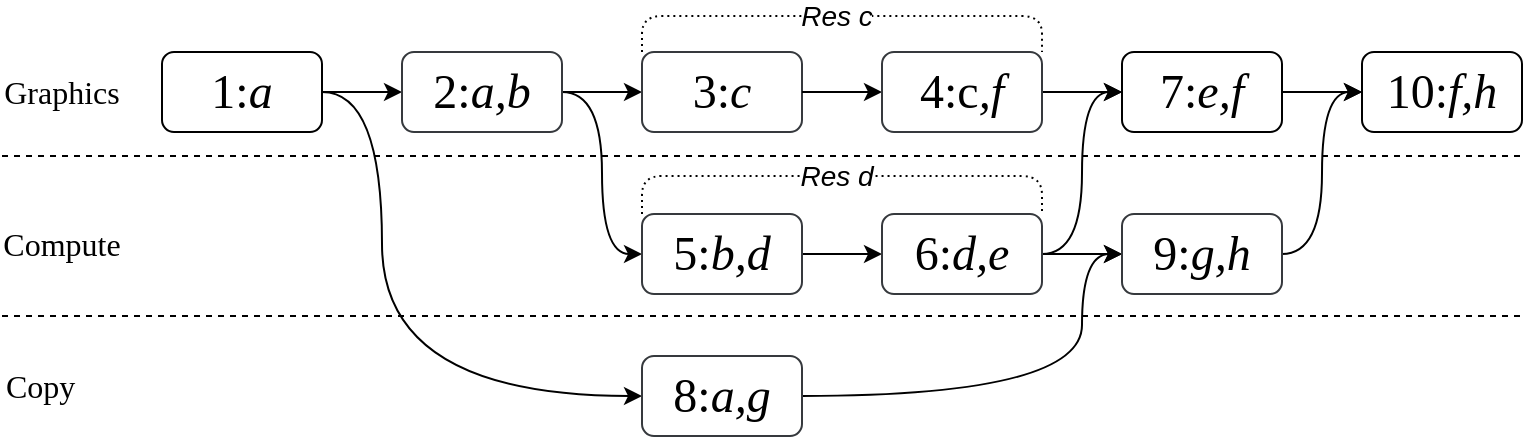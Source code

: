 <mxfile version="23.0.2" type="github">
  <diagram name="第 1 页" id="9Wy57vLdWNZvY6cCVtTI">
    <mxGraphModel dx="2313" dy="1239" grid="1" gridSize="10" guides="1" tooltips="1" connect="1" arrows="1" fold="1" page="1" pageScale="1" pageWidth="1169" pageHeight="827" math="0" shadow="0">
      <root>
        <mxCell id="0" />
        <mxCell id="1" parent="0" />
        <mxCell id="MBymmYlp3hh2KS27ztZ8-3" value="" style="edgeStyle=orthogonalEdgeStyle;rounded=0;orthogonalLoop=1;jettySize=auto;html=1;" parent="1" source="MBymmYlp3hh2KS27ztZ8-1" target="MBymmYlp3hh2KS27ztZ8-2" edge="1">
          <mxGeometry relative="1" as="geometry" />
        </mxCell>
        <mxCell id="DpXXeaBQsNB4bXTWsUOd-4" style="edgeStyle=orthogonalEdgeStyle;rounded=0;orthogonalLoop=1;jettySize=auto;html=1;exitX=1;exitY=0.5;exitDx=0;exitDy=0;entryX=0;entryY=0.5;entryDx=0;entryDy=0;curved=1;" edge="1" parent="1" source="MBymmYlp3hh2KS27ztZ8-1" target="e2LnPuanKAm1eNY4E1Dq-3">
          <mxGeometry relative="1" as="geometry">
            <Array as="points">
              <mxPoint x="310" y="188" />
              <mxPoint x="310" y="340" />
            </Array>
          </mxGeometry>
        </mxCell>
        <mxCell id="MBymmYlp3hh2KS27ztZ8-1" value="1:&lt;i&gt;a&lt;/i&gt;" style="rounded=1;whiteSpace=wrap;html=1;fontFamily=Times New Roman;fontSize=24;" parent="1" vertex="1">
          <mxGeometry x="200" y="168" width="80" height="40" as="geometry" />
        </mxCell>
        <mxCell id="MBymmYlp3hh2KS27ztZ8-5" value="" style="edgeStyle=orthogonalEdgeStyle;rounded=0;orthogonalLoop=1;jettySize=auto;html=1;" parent="1" source="MBymmYlp3hh2KS27ztZ8-2" target="MBymmYlp3hh2KS27ztZ8-4" edge="1">
          <mxGeometry relative="1" as="geometry" />
        </mxCell>
        <mxCell id="emL9zqz9t0unkgB7RnMO-1" style="edgeStyle=orthogonalEdgeStyle;rounded=0;orthogonalLoop=1;jettySize=auto;html=1;exitX=1;exitY=0.5;exitDx=0;exitDy=0;entryX=0;entryY=0.5;entryDx=0;entryDy=0;curved=1;" parent="1" source="MBymmYlp3hh2KS27ztZ8-2" target="MBymmYlp3hh2KS27ztZ8-8" edge="1">
          <mxGeometry relative="1" as="geometry" />
        </mxCell>
        <mxCell id="MBymmYlp3hh2KS27ztZ8-2" value="2:&lt;i&gt;a,b&lt;/i&gt;" style="rounded=1;whiteSpace=wrap;html=1;fontFamily=Times New Roman;fontSize=24;labelBackgroundColor=none;fillColor=none;strokeColor=#36393d;" parent="1" vertex="1">
          <mxGeometry x="320" y="168" width="80" height="40" as="geometry" />
        </mxCell>
        <mxCell id="MBymmYlp3hh2KS27ztZ8-7" value="" style="edgeStyle=orthogonalEdgeStyle;rounded=0;orthogonalLoop=1;jettySize=auto;html=1;" parent="1" source="DpXXeaBQsNB4bXTWsUOd-1" target="MBymmYlp3hh2KS27ztZ8-6" edge="1">
          <mxGeometry relative="1" as="geometry" />
        </mxCell>
        <mxCell id="MBymmYlp3hh2KS27ztZ8-4" value="3:&lt;i&gt;c&lt;/i&gt;" style="rounded=1;whiteSpace=wrap;html=1;fontFamily=Times New Roman;fontSize=24;fillColor=none;strokeColor=#36393d;" parent="1" vertex="1">
          <mxGeometry x="440" y="168" width="80" height="40" as="geometry" />
        </mxCell>
        <mxCell id="e2LnPuanKAm1eNY4E1Dq-11" value="" style="edgeStyle=orthogonalEdgeStyle;rounded=0;orthogonalLoop=1;jettySize=auto;html=1;" parent="1" source="MBymmYlp3hh2KS27ztZ8-6" target="e2LnPuanKAm1eNY4E1Dq-7" edge="1">
          <mxGeometry relative="1" as="geometry" />
        </mxCell>
        <mxCell id="MBymmYlp3hh2KS27ztZ8-6" value="7:&lt;i style=&quot;border-color: var(--border-color);&quot;&gt;e,&lt;/i&gt;&lt;i&gt;f&lt;/i&gt;" style="rounded=1;whiteSpace=wrap;html=1;fontFamily=Times New Roman;fontSize=24;" parent="1" vertex="1">
          <mxGeometry x="680" y="168" width="80" height="40" as="geometry" />
        </mxCell>
        <mxCell id="MBymmYlp3hh2KS27ztZ8-10" value="" style="edgeStyle=orthogonalEdgeStyle;rounded=0;orthogonalLoop=1;jettySize=auto;html=1;" parent="1" source="MBymmYlp3hh2KS27ztZ8-8" target="MBymmYlp3hh2KS27ztZ8-9" edge="1">
          <mxGeometry relative="1" as="geometry" />
        </mxCell>
        <mxCell id="MBymmYlp3hh2KS27ztZ8-8" value="5:&lt;i&gt;b,d&lt;/i&gt;" style="rounded=1;whiteSpace=wrap;html=1;fontFamily=Times New Roman;fontSize=24;fillColor=none;strokeColor=#36393d;" parent="1" vertex="1">
          <mxGeometry x="440" y="249" width="80" height="40" as="geometry" />
        </mxCell>
        <mxCell id="MBymmYlp3hh2KS27ztZ8-13" style="edgeStyle=orthogonalEdgeStyle;rounded=0;orthogonalLoop=1;jettySize=auto;html=1;entryX=0;entryY=0.5;entryDx=0;entryDy=0;curved=1;" parent="1" source="MBymmYlp3hh2KS27ztZ8-9" target="MBymmYlp3hh2KS27ztZ8-6" edge="1">
          <mxGeometry relative="1" as="geometry" />
        </mxCell>
        <mxCell id="e2LnPuanKAm1eNY4E1Dq-12" value="" style="edgeStyle=orthogonalEdgeStyle;rounded=0;orthogonalLoop=1;jettySize=auto;html=1;" parent="1" source="MBymmYlp3hh2KS27ztZ8-9" target="e2LnPuanKAm1eNY4E1Dq-10" edge="1">
          <mxGeometry relative="1" as="geometry" />
        </mxCell>
        <mxCell id="MBymmYlp3hh2KS27ztZ8-9" value="6:&lt;i style=&quot;border-color: var(--border-color);&quot;&gt;d,&lt;/i&gt;&lt;i&gt;e&lt;/i&gt;" style="rounded=1;whiteSpace=wrap;html=1;fontFamily=Times New Roman;fontSize=24;fillColor=none;strokeColor=#36393d;" parent="1" vertex="1">
          <mxGeometry x="560" y="249" width="80" height="40" as="geometry" />
        </mxCell>
        <mxCell id="MBymmYlp3hh2KS27ztZ8-15" value="" style="endArrow=none;dashed=1;html=1;rounded=0;" parent="1" edge="1">
          <mxGeometry width="50" height="50" relative="1" as="geometry">
            <mxPoint x="120" y="220" as="sourcePoint" />
            <mxPoint x="880" y="220" as="targetPoint" />
          </mxGeometry>
        </mxCell>
        <mxCell id="MBymmYlp3hh2KS27ztZ8-16" value="Graphics" style="text;html=1;strokeColor=none;fillColor=none;align=center;verticalAlign=middle;whiteSpace=wrap;rounded=0;fontFamily=Times New Roman;fontSize=16;" parent="1" vertex="1">
          <mxGeometry x="120" y="173" width="60" height="30" as="geometry" />
        </mxCell>
        <mxCell id="MBymmYlp3hh2KS27ztZ8-17" value="Compute" style="text;html=1;strokeColor=none;fillColor=none;align=center;verticalAlign=middle;whiteSpace=wrap;rounded=0;fontFamily=Times New Roman;fontSize=16;" parent="1" vertex="1">
          <mxGeometry x="120" y="249" width="60" height="30" as="geometry" />
        </mxCell>
        <mxCell id="DpXXeaBQsNB4bXTWsUOd-3" style="edgeStyle=orthogonalEdgeStyle;rounded=0;orthogonalLoop=1;jettySize=auto;html=1;exitX=1;exitY=0.5;exitDx=0;exitDy=0;entryX=0;entryY=0.5;entryDx=0;entryDy=0;curved=1;" edge="1" parent="1" source="e2LnPuanKAm1eNY4E1Dq-3" target="e2LnPuanKAm1eNY4E1Dq-10">
          <mxGeometry relative="1" as="geometry">
            <Array as="points">
              <mxPoint x="660" y="340" />
              <mxPoint x="660" y="269" />
            </Array>
          </mxGeometry>
        </mxCell>
        <mxCell id="e2LnPuanKAm1eNY4E1Dq-3" value="8:&lt;i&gt;a,g&lt;/i&gt;" style="rounded=1;whiteSpace=wrap;html=1;fontFamily=Times New Roman;fontSize=24;fillColor=none;strokeColor=#36393d;" parent="1" vertex="1">
          <mxGeometry x="440" y="320" width="80" height="40" as="geometry" />
        </mxCell>
        <mxCell id="e2LnPuanKAm1eNY4E1Dq-4" value="" style="endArrow=none;dashed=1;html=1;rounded=0;" parent="1" edge="1">
          <mxGeometry width="50" height="50" relative="1" as="geometry">
            <mxPoint x="120" y="300" as="sourcePoint" />
            <mxPoint x="880" y="300" as="targetPoint" />
          </mxGeometry>
        </mxCell>
        <mxCell id="e2LnPuanKAm1eNY4E1Dq-5" value="Copy" style="text;html=1;strokeColor=none;fillColor=none;align=left;verticalAlign=middle;whiteSpace=wrap;rounded=0;fontFamily=Times New Roman;fontSize=16;" parent="1" vertex="1">
          <mxGeometry x="120" y="320" width="60" height="30" as="geometry" />
        </mxCell>
        <mxCell id="e2LnPuanKAm1eNY4E1Dq-7" value="10:&lt;i&gt;f,h&lt;/i&gt;" style="rounded=1;whiteSpace=wrap;html=1;fontFamily=Times New Roman;fontSize=24;" parent="1" vertex="1">
          <mxGeometry x="800" y="168" width="80" height="40" as="geometry" />
        </mxCell>
        <mxCell id="e2LnPuanKAm1eNY4E1Dq-13" style="edgeStyle=orthogonalEdgeStyle;rounded=0;orthogonalLoop=1;jettySize=auto;html=1;entryX=0;entryY=0.5;entryDx=0;entryDy=0;curved=1;" parent="1" source="e2LnPuanKAm1eNY4E1Dq-10" target="e2LnPuanKAm1eNY4E1Dq-7" edge="1">
          <mxGeometry relative="1" as="geometry" />
        </mxCell>
        <mxCell id="e2LnPuanKAm1eNY4E1Dq-10" value="9:&lt;i&gt;g,h&lt;/i&gt;" style="rounded=1;whiteSpace=wrap;html=1;fontFamily=Times New Roman;fontSize=24;fillColor=none;strokeColor=#36393d;" parent="1" vertex="1">
          <mxGeometry x="680" y="249" width="80" height="40" as="geometry" />
        </mxCell>
        <mxCell id="DpXXeaBQsNB4bXTWsUOd-2" value="" style="edgeStyle=orthogonalEdgeStyle;rounded=0;orthogonalLoop=1;jettySize=auto;html=1;" edge="1" parent="1" source="MBymmYlp3hh2KS27ztZ8-4" target="DpXXeaBQsNB4bXTWsUOd-1">
          <mxGeometry relative="1" as="geometry">
            <mxPoint x="520" y="188" as="sourcePoint" />
            <mxPoint x="680" y="188" as="targetPoint" />
          </mxGeometry>
        </mxCell>
        <mxCell id="DpXXeaBQsNB4bXTWsUOd-1" value="4:c&lt;i style=&quot;border-color: var(--border-color);&quot;&gt;,f&lt;/i&gt;" style="rounded=1;whiteSpace=wrap;html=1;fontFamily=Times New Roman;fontSize=24;fillColor=none;strokeColor=#36393d;" vertex="1" parent="1">
          <mxGeometry x="560" y="168" width="80" height="40" as="geometry" />
        </mxCell>
        <mxCell id="DpXXeaBQsNB4bXTWsUOd-5" value="" style="endArrow=none;html=1;rounded=1;exitX=0;exitY=0;exitDx=0;exitDy=0;entryX=1;entryY=0;entryDx=0;entryDy=0;curved=0;endFill=0;dashed=1;dashPattern=1 2;" edge="1" parent="1">
          <mxGeometry relative="1" as="geometry">
            <mxPoint x="440" y="168" as="sourcePoint" />
            <mxPoint x="640" y="168" as="targetPoint" />
            <Array as="points">
              <mxPoint x="440" y="150" />
              <mxPoint x="640" y="150" />
            </Array>
          </mxGeometry>
        </mxCell>
        <mxCell id="DpXXeaBQsNB4bXTWsUOd-6" value="Res c" style="edgeLabel;resizable=0;html=1;align=center;verticalAlign=middle;fontStyle=2;fontSize=14;" connectable="0" vertex="1" parent="DpXXeaBQsNB4bXTWsUOd-5">
          <mxGeometry relative="1" as="geometry">
            <mxPoint x="-3" as="offset" />
          </mxGeometry>
        </mxCell>
        <mxCell id="DpXXeaBQsNB4bXTWsUOd-7" value="" style="endArrow=none;html=1;rounded=1;exitX=0;exitY=0;exitDx=0;exitDy=0;entryX=1;entryY=0;entryDx=0;entryDy=0;curved=0;endFill=0;dashed=1;dashPattern=1 2;" edge="1" parent="1">
          <mxGeometry relative="1" as="geometry">
            <mxPoint x="440" y="249" as="sourcePoint" />
            <mxPoint x="640" y="249" as="targetPoint" />
            <Array as="points">
              <mxPoint x="440" y="230" />
              <mxPoint x="640" y="230" />
            </Array>
          </mxGeometry>
        </mxCell>
        <mxCell id="DpXXeaBQsNB4bXTWsUOd-8" value="Res d" style="edgeLabel;resizable=0;html=1;align=center;verticalAlign=middle;fontStyle=2;fontSize=14;" connectable="0" vertex="1" parent="DpXXeaBQsNB4bXTWsUOd-7">
          <mxGeometry relative="1" as="geometry">
            <mxPoint x="-3" as="offset" />
          </mxGeometry>
        </mxCell>
      </root>
    </mxGraphModel>
  </diagram>
</mxfile>
